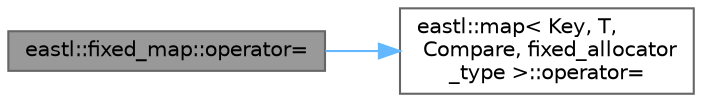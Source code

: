 digraph "eastl::fixed_map::operator="
{
 // LATEX_PDF_SIZE
  bgcolor="transparent";
  edge [fontname=Helvetica,fontsize=10,labelfontname=Helvetica,labelfontsize=10];
  node [fontname=Helvetica,fontsize=10,shape=box,height=0.2,width=0.4];
  rankdir="LR";
  Node1 [id="Node000001",label="eastl::fixed_map::operator=",height=0.2,width=0.4,color="gray40", fillcolor="grey60", style="filled", fontcolor="black",tooltip=" "];
  Node1 -> Node2 [id="edge2_Node000001_Node000002",color="steelblue1",style="solid",tooltip=" "];
  Node2 [id="Node000002",label="eastl::map\< Key, T,\l Compare, fixed_allocator\l_type \>::operator=",height=0.2,width=0.4,color="grey40", fillcolor="white", style="filled",URL="$classeastl_1_1map.html#a9b5a0d9e53914cdb9879629e26c4d543",tooltip=" "];
}
